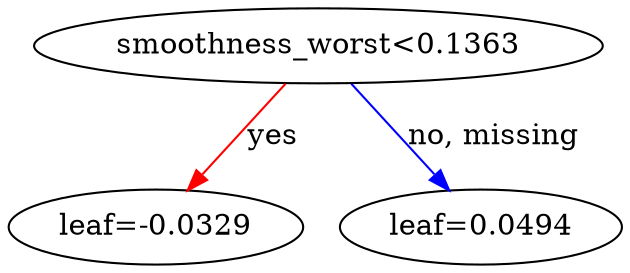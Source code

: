 digraph {
    graph [ rankdir=TB ]
    graph [ rankdir="UD" ]

    0 [ label="smoothness_worst<0.1363" ]
    0 -> 1 [label="yes" color="#FF0000"]
    0 -> 2 [label="no, missing" color="#0000FF"]

    1 [ label="leaf=-0.0329" ]

    2 [ label="leaf=0.0494" ]
}
